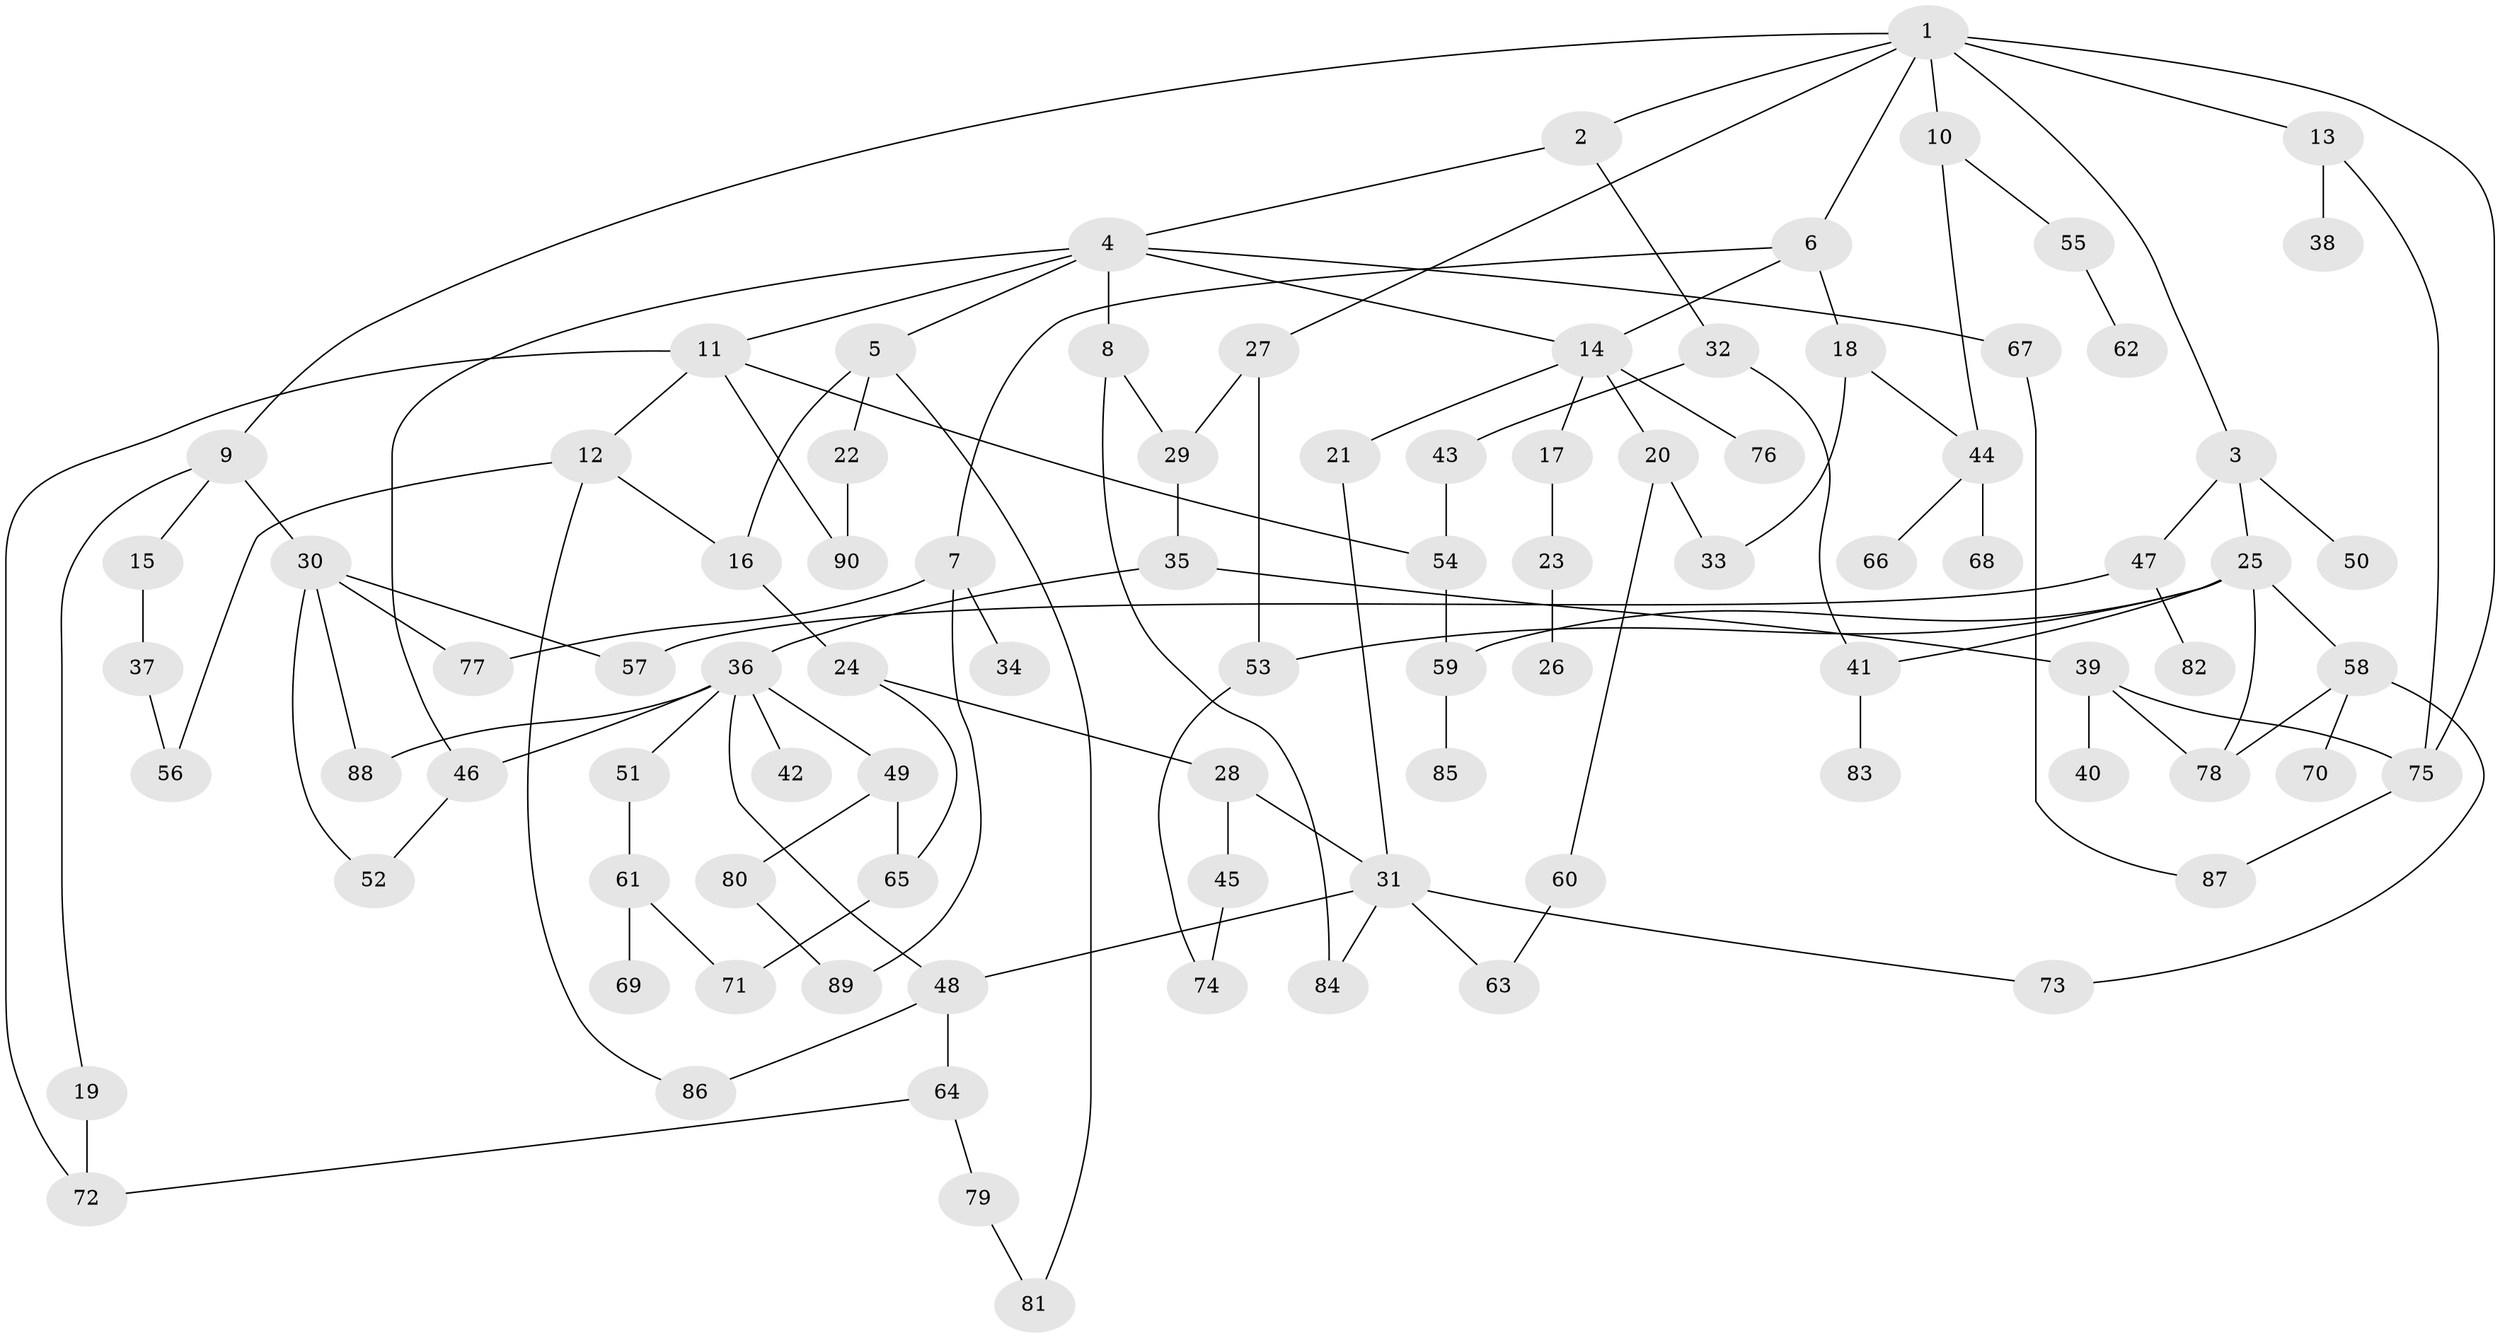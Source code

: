 // coarse degree distribution, {8: 0.037037037037037035, 3: 0.25925925925925924, 4: 0.16666666666666666, 10: 0.018518518518518517, 7: 0.037037037037037035, 6: 0.037037037037037035, 2: 0.2222222222222222, 1: 0.2037037037037037, 5: 0.018518518518518517}
// Generated by graph-tools (version 1.1) at 2025/17/03/04/25 18:17:03]
// undirected, 90 vertices, 123 edges
graph export_dot {
graph [start="1"]
  node [color=gray90,style=filled];
  1;
  2;
  3;
  4;
  5;
  6;
  7;
  8;
  9;
  10;
  11;
  12;
  13;
  14;
  15;
  16;
  17;
  18;
  19;
  20;
  21;
  22;
  23;
  24;
  25;
  26;
  27;
  28;
  29;
  30;
  31;
  32;
  33;
  34;
  35;
  36;
  37;
  38;
  39;
  40;
  41;
  42;
  43;
  44;
  45;
  46;
  47;
  48;
  49;
  50;
  51;
  52;
  53;
  54;
  55;
  56;
  57;
  58;
  59;
  60;
  61;
  62;
  63;
  64;
  65;
  66;
  67;
  68;
  69;
  70;
  71;
  72;
  73;
  74;
  75;
  76;
  77;
  78;
  79;
  80;
  81;
  82;
  83;
  84;
  85;
  86;
  87;
  88;
  89;
  90;
  1 -- 2;
  1 -- 3;
  1 -- 6;
  1 -- 9;
  1 -- 10;
  1 -- 13;
  1 -- 27;
  1 -- 75;
  2 -- 4;
  2 -- 32;
  3 -- 25;
  3 -- 47;
  3 -- 50;
  4 -- 5;
  4 -- 8;
  4 -- 11;
  4 -- 67;
  4 -- 46;
  4 -- 14;
  5 -- 16;
  5 -- 22;
  5 -- 81;
  6 -- 7;
  6 -- 14;
  6 -- 18;
  7 -- 34;
  7 -- 77;
  7 -- 89;
  8 -- 29;
  8 -- 84;
  9 -- 15;
  9 -- 19;
  9 -- 30;
  10 -- 55;
  10 -- 44;
  11 -- 12;
  11 -- 54;
  11 -- 90;
  11 -- 72;
  12 -- 56;
  12 -- 86;
  12 -- 16;
  13 -- 38;
  13 -- 75;
  14 -- 17;
  14 -- 20;
  14 -- 21;
  14 -- 76;
  15 -- 37;
  16 -- 24;
  17 -- 23;
  18 -- 33;
  18 -- 44;
  19 -- 72;
  20 -- 60;
  20 -- 33;
  21 -- 31;
  22 -- 90;
  23 -- 26;
  24 -- 28;
  24 -- 65;
  25 -- 41;
  25 -- 53;
  25 -- 58;
  25 -- 78;
  25 -- 59;
  27 -- 53;
  27 -- 29;
  28 -- 45;
  28 -- 31;
  29 -- 35;
  30 -- 57;
  30 -- 88;
  30 -- 77;
  30 -- 52;
  31 -- 48;
  31 -- 73;
  31 -- 63;
  31 -- 84;
  32 -- 43;
  32 -- 41;
  35 -- 36;
  35 -- 39;
  36 -- 42;
  36 -- 46;
  36 -- 49;
  36 -- 51;
  36 -- 88;
  36 -- 48;
  37 -- 56;
  39 -- 40;
  39 -- 75;
  39 -- 78;
  41 -- 83;
  43 -- 54;
  44 -- 66;
  44 -- 68;
  45 -- 74;
  46 -- 52;
  47 -- 57;
  47 -- 82;
  48 -- 64;
  48 -- 86;
  49 -- 80;
  49 -- 65;
  51 -- 61;
  53 -- 74;
  54 -- 59;
  55 -- 62;
  58 -- 70;
  58 -- 73;
  58 -- 78;
  59 -- 85;
  60 -- 63;
  61 -- 69;
  61 -- 71;
  64 -- 72;
  64 -- 79;
  65 -- 71;
  67 -- 87;
  75 -- 87;
  79 -- 81;
  80 -- 89;
}

